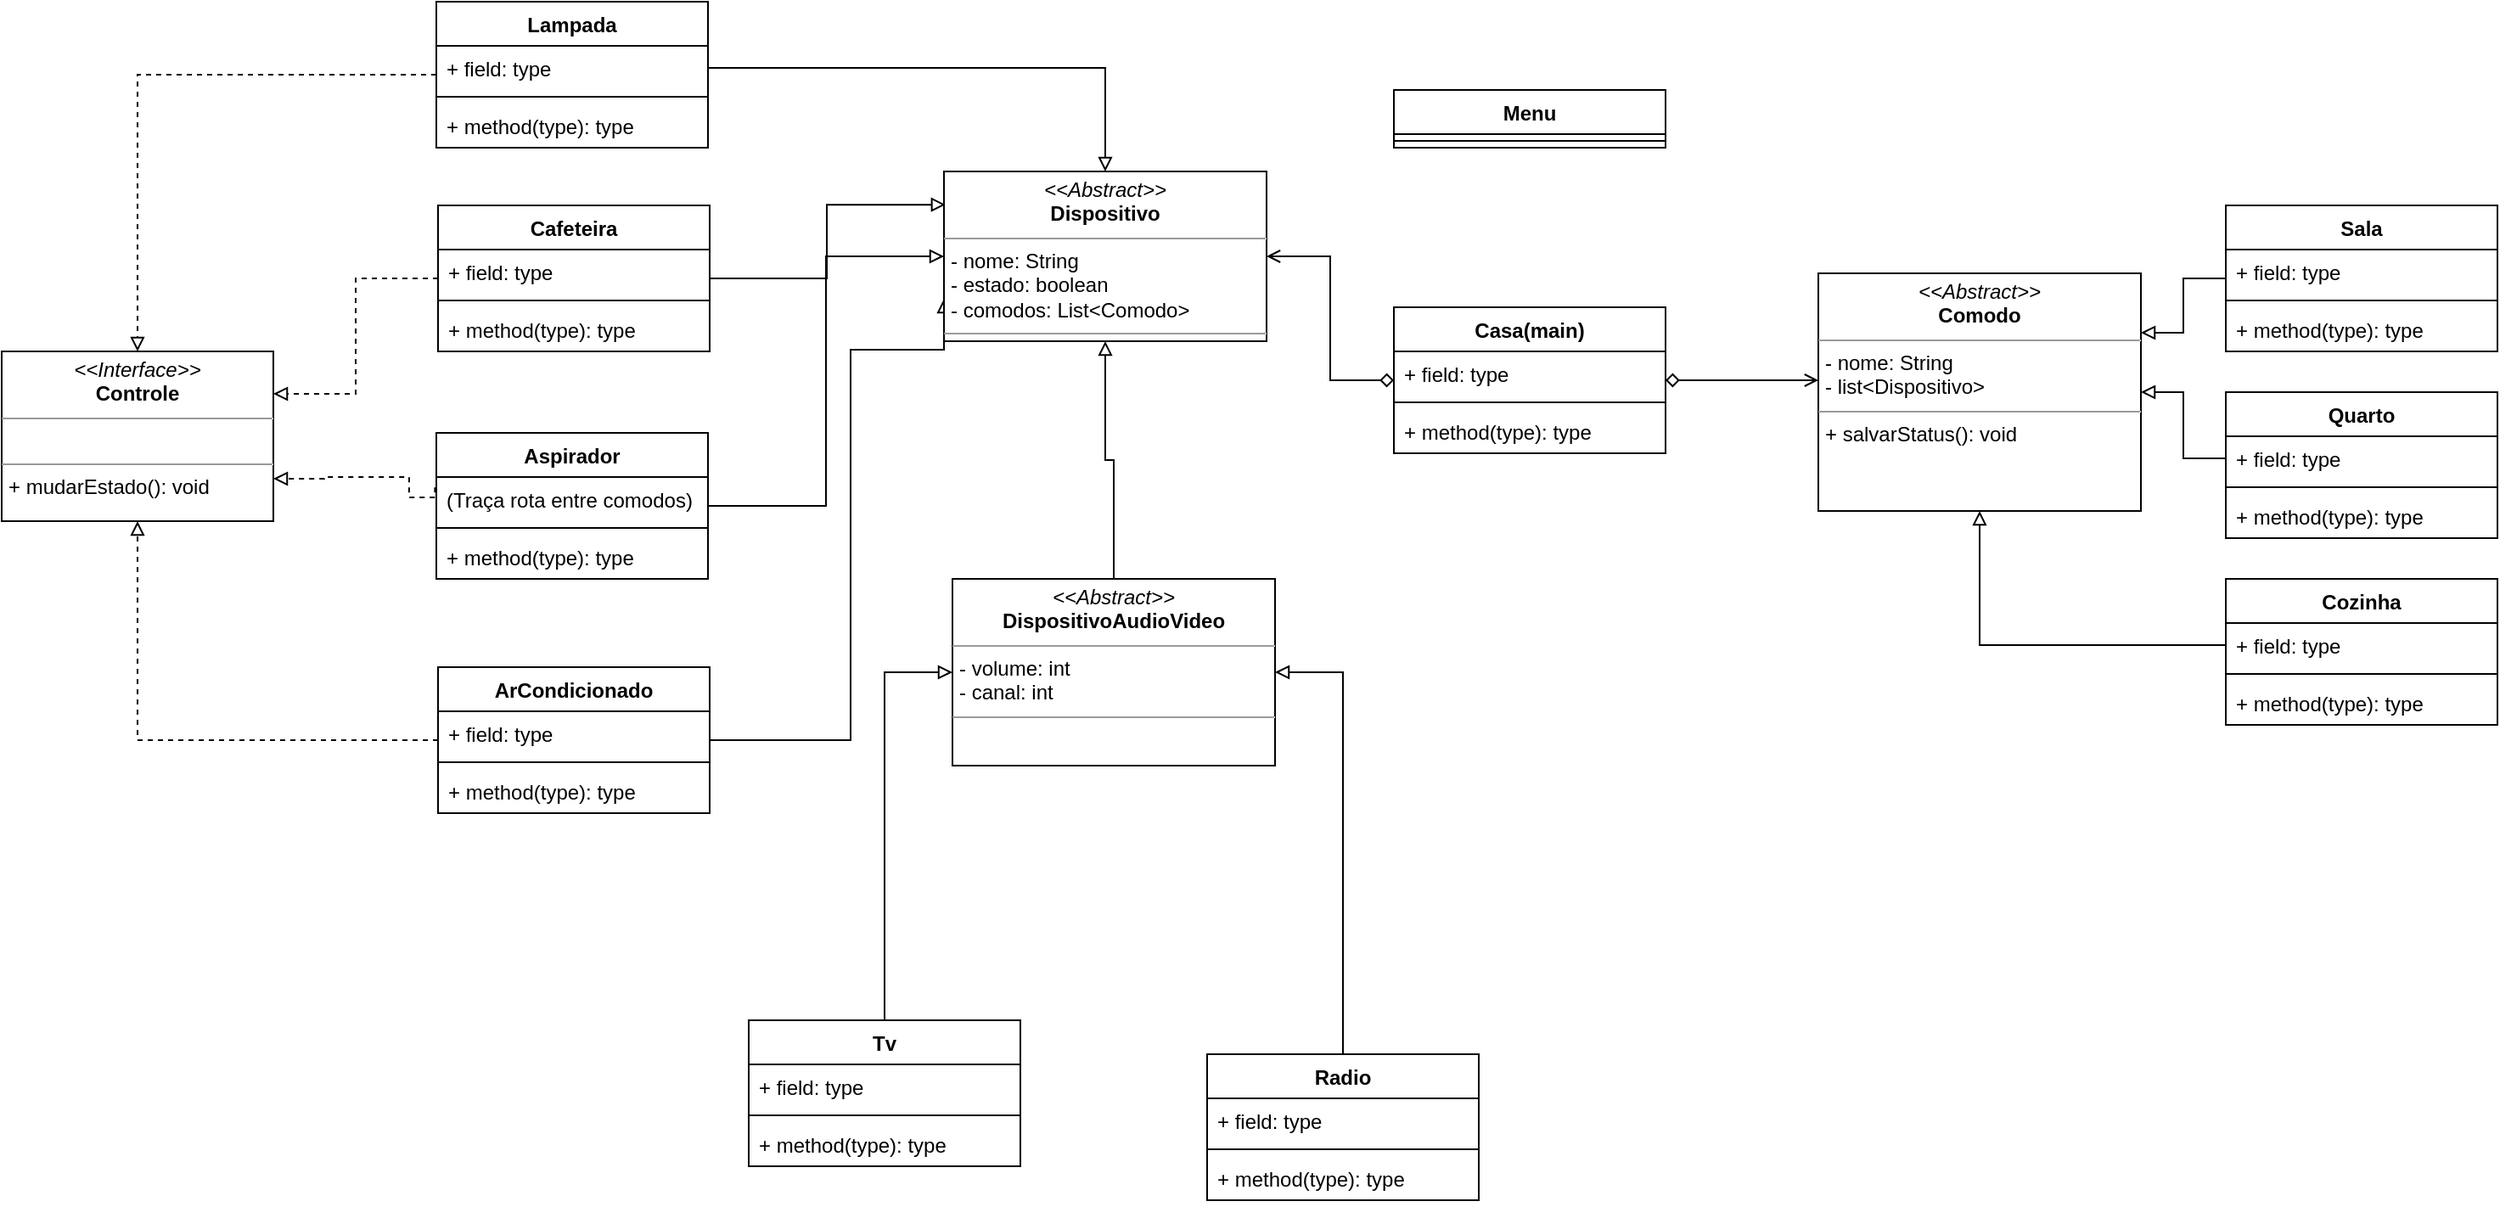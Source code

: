 <mxfile version="21.1.4" type="github">
  <diagram name="Página-1" id="9cW4-nEDKYchpZNb6eHA">
    <mxGraphModel dx="1588" dy="754" grid="1" gridSize="10" guides="1" tooltips="1" connect="1" arrows="1" fold="1" page="1" pageScale="1" pageWidth="827" pageHeight="1169" math="0" shadow="0">
      <root>
        <mxCell id="0" />
        <mxCell id="1" parent="0" />
        <mxCell id="m5QQNSZ4u08WpUOfqCWW-18" value="Menu" style="swimlane;fontStyle=1;align=center;verticalAlign=top;childLayout=stackLayout;horizontal=1;startSize=26;horizontalStack=0;resizeParent=1;resizeParentMax=0;resizeLast=0;collapsible=1;marginBottom=0;whiteSpace=wrap;html=1;" parent="1" vertex="1">
          <mxGeometry x="150" y="122" width="160" height="34" as="geometry" />
        </mxCell>
        <mxCell id="m5QQNSZ4u08WpUOfqCWW-20" value="" style="line;strokeWidth=1;fillColor=none;align=left;verticalAlign=middle;spacingTop=-1;spacingLeft=3;spacingRight=3;rotatable=0;labelPosition=right;points=[];portConstraint=eastwest;strokeColor=inherit;" parent="m5QQNSZ4u08WpUOfqCWW-18" vertex="1">
          <mxGeometry y="26" width="160" height="8" as="geometry" />
        </mxCell>
        <mxCell id="t9GdW167zXyRgESBG7st-13" value="" style="edgeStyle=orthogonalEdgeStyle;rounded=0;orthogonalLoop=1;jettySize=auto;html=1;endArrow=block;endFill=0;dashed=1;" parent="1" source="m5QQNSZ4u08WpUOfqCWW-31" target="t9GdW167zXyRgESBG7st-11" edge="1">
          <mxGeometry relative="1" as="geometry" />
        </mxCell>
        <mxCell id="t9GdW167zXyRgESBG7st-1" value="" style="edgeStyle=orthogonalEdgeStyle;rounded=0;orthogonalLoop=1;jettySize=auto;html=1;endArrow=block;endFill=0;entryX=0;entryY=0.5;entryDx=0;entryDy=0;" parent="1" source="m5QQNSZ4u08WpUOfqCWW-27" target="t9GdW167zXyRgESBG7st-25" edge="1">
          <mxGeometry relative="1" as="geometry">
            <mxPoint x="-100" y="468" as="targetPoint" />
          </mxGeometry>
        </mxCell>
        <mxCell id="m5QQNSZ4u08WpUOfqCWW-27" value="Tv" style="swimlane;fontStyle=1;align=center;verticalAlign=top;childLayout=stackLayout;horizontal=1;startSize=26;horizontalStack=0;resizeParent=1;resizeParentMax=0;resizeLast=0;collapsible=1;marginBottom=0;whiteSpace=wrap;html=1;" parent="1" vertex="1">
          <mxGeometry x="-230" y="670" width="160" height="86" as="geometry" />
        </mxCell>
        <mxCell id="m5QQNSZ4u08WpUOfqCWW-28" value="+ field: type" style="text;strokeColor=none;fillColor=none;align=left;verticalAlign=top;spacingLeft=4;spacingRight=4;overflow=hidden;rotatable=0;points=[[0,0.5],[1,0.5]];portConstraint=eastwest;whiteSpace=wrap;html=1;" parent="m5QQNSZ4u08WpUOfqCWW-27" vertex="1">
          <mxGeometry y="26" width="160" height="26" as="geometry" />
        </mxCell>
        <mxCell id="m5QQNSZ4u08WpUOfqCWW-29" value="" style="line;strokeWidth=1;fillColor=none;align=left;verticalAlign=middle;spacingTop=-1;spacingLeft=3;spacingRight=3;rotatable=0;labelPosition=right;points=[];portConstraint=eastwest;strokeColor=inherit;" parent="m5QQNSZ4u08WpUOfqCWW-27" vertex="1">
          <mxGeometry y="52" width="160" height="8" as="geometry" />
        </mxCell>
        <mxCell id="m5QQNSZ4u08WpUOfqCWW-30" value="+ method(type): type" style="text;strokeColor=none;fillColor=none;align=left;verticalAlign=top;spacingLeft=4;spacingRight=4;overflow=hidden;rotatable=0;points=[[0,0.5],[1,0.5]];portConstraint=eastwest;whiteSpace=wrap;html=1;" parent="m5QQNSZ4u08WpUOfqCWW-27" vertex="1">
          <mxGeometry y="60" width="160" height="26" as="geometry" />
        </mxCell>
        <mxCell id="m5QQNSZ4u08WpUOfqCWW-31" value="Lampada" style="swimlane;fontStyle=1;align=center;verticalAlign=top;childLayout=stackLayout;horizontal=1;startSize=26;horizontalStack=0;resizeParent=1;resizeParentMax=0;resizeLast=0;collapsible=1;marginBottom=0;whiteSpace=wrap;html=1;" parent="1" vertex="1">
          <mxGeometry x="-414" y="70" width="160" height="86" as="geometry" />
        </mxCell>
        <mxCell id="m5QQNSZ4u08WpUOfqCWW-32" value="+ field: type" style="text;strokeColor=none;fillColor=none;align=left;verticalAlign=top;spacingLeft=4;spacingRight=4;overflow=hidden;rotatable=0;points=[[0,0.5],[1,0.5]];portConstraint=eastwest;whiteSpace=wrap;html=1;" parent="m5QQNSZ4u08WpUOfqCWW-31" vertex="1">
          <mxGeometry y="26" width="160" height="26" as="geometry" />
        </mxCell>
        <mxCell id="m5QQNSZ4u08WpUOfqCWW-33" value="" style="line;strokeWidth=1;fillColor=none;align=left;verticalAlign=middle;spacingTop=-1;spacingLeft=3;spacingRight=3;rotatable=0;labelPosition=right;points=[];portConstraint=eastwest;strokeColor=inherit;" parent="m5QQNSZ4u08WpUOfqCWW-31" vertex="1">
          <mxGeometry y="52" width="160" height="8" as="geometry" />
        </mxCell>
        <mxCell id="m5QQNSZ4u08WpUOfqCWW-34" value="+ method(type): type" style="text;strokeColor=none;fillColor=none;align=left;verticalAlign=top;spacingLeft=4;spacingRight=4;overflow=hidden;rotatable=0;points=[[0,0.5],[1,0.5]];portConstraint=eastwest;whiteSpace=wrap;html=1;" parent="m5QQNSZ4u08WpUOfqCWW-31" vertex="1">
          <mxGeometry y="60" width="160" height="26" as="geometry" />
        </mxCell>
        <mxCell id="t9GdW167zXyRgESBG7st-20" style="edgeStyle=orthogonalEdgeStyle;rounded=0;orthogonalLoop=1;jettySize=auto;html=1;entryX=0;entryY=0.75;entryDx=0;entryDy=0;endArrow=block;endFill=0;" parent="1" source="m5QQNSZ4u08WpUOfqCWW-35" target="t9GdW167zXyRgESBG7st-17" edge="1">
          <mxGeometry relative="1" as="geometry">
            <Array as="points">
              <mxPoint x="-170" y="505" />
              <mxPoint x="-170" y="275" />
            </Array>
          </mxGeometry>
        </mxCell>
        <mxCell id="m5QQNSZ4u08WpUOfqCWW-35" value="ArCondicionado" style="swimlane;fontStyle=1;align=center;verticalAlign=top;childLayout=stackLayout;horizontal=1;startSize=26;horizontalStack=0;resizeParent=1;resizeParentMax=0;resizeLast=0;collapsible=1;marginBottom=0;whiteSpace=wrap;html=1;" parent="1" vertex="1">
          <mxGeometry x="-413" y="462" width="160" height="86" as="geometry" />
        </mxCell>
        <mxCell id="m5QQNSZ4u08WpUOfqCWW-36" value="+ field: type" style="text;strokeColor=none;fillColor=none;align=left;verticalAlign=top;spacingLeft=4;spacingRight=4;overflow=hidden;rotatable=0;points=[[0,0.5],[1,0.5]];portConstraint=eastwest;whiteSpace=wrap;html=1;" parent="m5QQNSZ4u08WpUOfqCWW-35" vertex="1">
          <mxGeometry y="26" width="160" height="26" as="geometry" />
        </mxCell>
        <mxCell id="m5QQNSZ4u08WpUOfqCWW-37" value="" style="line;strokeWidth=1;fillColor=none;align=left;verticalAlign=middle;spacingTop=-1;spacingLeft=3;spacingRight=3;rotatable=0;labelPosition=right;points=[];portConstraint=eastwest;strokeColor=inherit;" parent="m5QQNSZ4u08WpUOfqCWW-35" vertex="1">
          <mxGeometry y="52" width="160" height="8" as="geometry" />
        </mxCell>
        <mxCell id="m5QQNSZ4u08WpUOfqCWW-38" value="+ method(type): type" style="text;strokeColor=none;fillColor=none;align=left;verticalAlign=top;spacingLeft=4;spacingRight=4;overflow=hidden;rotatable=0;points=[[0,0.5],[1,0.5]];portConstraint=eastwest;whiteSpace=wrap;html=1;" parent="m5QQNSZ4u08WpUOfqCWW-35" vertex="1">
          <mxGeometry y="60" width="160" height="26" as="geometry" />
        </mxCell>
        <mxCell id="m5QQNSZ4u08WpUOfqCWW-39" value="Quarto" style="swimlane;fontStyle=1;align=center;verticalAlign=top;childLayout=stackLayout;horizontal=1;startSize=26;horizontalStack=0;resizeParent=1;resizeParentMax=0;resizeLast=0;collapsible=1;marginBottom=0;whiteSpace=wrap;html=1;" parent="1" vertex="1">
          <mxGeometry x="640" y="300" width="160" height="86" as="geometry" />
        </mxCell>
        <mxCell id="m5QQNSZ4u08WpUOfqCWW-40" value="+ field: type" style="text;strokeColor=none;fillColor=none;align=left;verticalAlign=top;spacingLeft=4;spacingRight=4;overflow=hidden;rotatable=0;points=[[0,0.5],[1,0.5]];portConstraint=eastwest;whiteSpace=wrap;html=1;" parent="m5QQNSZ4u08WpUOfqCWW-39" vertex="1">
          <mxGeometry y="26" width="160" height="26" as="geometry" />
        </mxCell>
        <mxCell id="m5QQNSZ4u08WpUOfqCWW-41" value="" style="line;strokeWidth=1;fillColor=none;align=left;verticalAlign=middle;spacingTop=-1;spacingLeft=3;spacingRight=3;rotatable=0;labelPosition=right;points=[];portConstraint=eastwest;strokeColor=inherit;" parent="m5QQNSZ4u08WpUOfqCWW-39" vertex="1">
          <mxGeometry y="52" width="160" height="8" as="geometry" />
        </mxCell>
        <mxCell id="m5QQNSZ4u08WpUOfqCWW-42" value="+ method(type): type" style="text;strokeColor=none;fillColor=none;align=left;verticalAlign=top;spacingLeft=4;spacingRight=4;overflow=hidden;rotatable=0;points=[[0,0.5],[1,0.5]];portConstraint=eastwest;whiteSpace=wrap;html=1;" parent="m5QQNSZ4u08WpUOfqCWW-39" vertex="1">
          <mxGeometry y="60" width="160" height="26" as="geometry" />
        </mxCell>
        <mxCell id="t9GdW167zXyRgESBG7st-7" value="" style="edgeStyle=orthogonalEdgeStyle;rounded=0;orthogonalLoop=1;jettySize=auto;html=1;endArrow=block;endFill=0;entryX=1;entryY=0.25;entryDx=0;entryDy=0;" parent="1" source="m5QQNSZ4u08WpUOfqCWW-43" target="t9GdW167zXyRgESBG7st-4" edge="1">
          <mxGeometry relative="1" as="geometry" />
        </mxCell>
        <mxCell id="m5QQNSZ4u08WpUOfqCWW-43" value="Sala" style="swimlane;fontStyle=1;align=center;verticalAlign=top;childLayout=stackLayout;horizontal=1;startSize=26;horizontalStack=0;resizeParent=1;resizeParentMax=0;resizeLast=0;collapsible=1;marginBottom=0;whiteSpace=wrap;html=1;" parent="1" vertex="1">
          <mxGeometry x="640" y="190" width="160" height="86" as="geometry" />
        </mxCell>
        <mxCell id="m5QQNSZ4u08WpUOfqCWW-44" value="+ field: type" style="text;strokeColor=none;fillColor=none;align=left;verticalAlign=top;spacingLeft=4;spacingRight=4;overflow=hidden;rotatable=0;points=[[0,0.5],[1,0.5]];portConstraint=eastwest;whiteSpace=wrap;html=1;" parent="m5QQNSZ4u08WpUOfqCWW-43" vertex="1">
          <mxGeometry y="26" width="160" height="26" as="geometry" />
        </mxCell>
        <mxCell id="m5QQNSZ4u08WpUOfqCWW-45" value="" style="line;strokeWidth=1;fillColor=none;align=left;verticalAlign=middle;spacingTop=-1;spacingLeft=3;spacingRight=3;rotatable=0;labelPosition=right;points=[];portConstraint=eastwest;strokeColor=inherit;" parent="m5QQNSZ4u08WpUOfqCWW-43" vertex="1">
          <mxGeometry y="52" width="160" height="8" as="geometry" />
        </mxCell>
        <mxCell id="m5QQNSZ4u08WpUOfqCWW-46" value="+ method(type): type" style="text;strokeColor=none;fillColor=none;align=left;verticalAlign=top;spacingLeft=4;spacingRight=4;overflow=hidden;rotatable=0;points=[[0,0.5],[1,0.5]];portConstraint=eastwest;whiteSpace=wrap;html=1;" parent="m5QQNSZ4u08WpUOfqCWW-43" vertex="1">
          <mxGeometry y="60" width="160" height="26" as="geometry" />
        </mxCell>
        <mxCell id="t9GdW167zXyRgESBG7st-14" value="" style="edgeStyle=orthogonalEdgeStyle;rounded=0;orthogonalLoop=1;jettySize=auto;html=1;endArrow=block;endFill=0;dashed=1;entryX=1;entryY=0.25;entryDx=0;entryDy=0;" parent="1" source="m5QQNSZ4u08WpUOfqCWW-47" target="t9GdW167zXyRgESBG7st-11" edge="1">
          <mxGeometry relative="1" as="geometry" />
        </mxCell>
        <mxCell id="t9GdW167zXyRgESBG7st-18" style="edgeStyle=orthogonalEdgeStyle;rounded=0;orthogonalLoop=1;jettySize=auto;html=1;endArrow=block;endFill=0;entryX=0.005;entryY=0.196;entryDx=0;entryDy=0;entryPerimeter=0;" parent="1" source="m5QQNSZ4u08WpUOfqCWW-47" target="t9GdW167zXyRgESBG7st-17" edge="1">
          <mxGeometry relative="1" as="geometry" />
        </mxCell>
        <mxCell id="m5QQNSZ4u08WpUOfqCWW-47" value="Cafeteira" style="swimlane;fontStyle=1;align=center;verticalAlign=top;childLayout=stackLayout;horizontal=1;startSize=26;horizontalStack=0;resizeParent=1;resizeParentMax=0;resizeLast=0;collapsible=1;marginBottom=0;whiteSpace=wrap;html=1;" parent="1" vertex="1">
          <mxGeometry x="-413" y="190" width="160" height="86" as="geometry" />
        </mxCell>
        <mxCell id="m5QQNSZ4u08WpUOfqCWW-48" value="+ field: type" style="text;strokeColor=none;fillColor=none;align=left;verticalAlign=top;spacingLeft=4;spacingRight=4;overflow=hidden;rotatable=0;points=[[0,0.5],[1,0.5]];portConstraint=eastwest;whiteSpace=wrap;html=1;" parent="m5QQNSZ4u08WpUOfqCWW-47" vertex="1">
          <mxGeometry y="26" width="160" height="26" as="geometry" />
        </mxCell>
        <mxCell id="m5QQNSZ4u08WpUOfqCWW-49" value="" style="line;strokeWidth=1;fillColor=none;align=left;verticalAlign=middle;spacingTop=-1;spacingLeft=3;spacingRight=3;rotatable=0;labelPosition=right;points=[];portConstraint=eastwest;strokeColor=inherit;" parent="m5QQNSZ4u08WpUOfqCWW-47" vertex="1">
          <mxGeometry y="52" width="160" height="8" as="geometry" />
        </mxCell>
        <mxCell id="m5QQNSZ4u08WpUOfqCWW-50" value="+ method(type): type" style="text;strokeColor=none;fillColor=none;align=left;verticalAlign=top;spacingLeft=4;spacingRight=4;overflow=hidden;rotatable=0;points=[[0,0.5],[1,0.5]];portConstraint=eastwest;whiteSpace=wrap;html=1;" parent="m5QQNSZ4u08WpUOfqCWW-47" vertex="1">
          <mxGeometry y="60" width="160" height="26" as="geometry" />
        </mxCell>
        <mxCell id="t9GdW167zXyRgESBG7st-2" value="" style="edgeStyle=orthogonalEdgeStyle;rounded=0;orthogonalLoop=1;jettySize=auto;html=1;endArrow=block;endFill=0;entryX=1;entryY=0.5;entryDx=0;entryDy=0;" parent="1" source="m5QQNSZ4u08WpUOfqCWW-51" target="t9GdW167zXyRgESBG7st-25" edge="1">
          <mxGeometry relative="1" as="geometry">
            <mxPoint x="60" y="468" as="targetPoint" />
            <Array as="points">
              <mxPoint x="120" y="465" />
            </Array>
          </mxGeometry>
        </mxCell>
        <mxCell id="m5QQNSZ4u08WpUOfqCWW-51" value="Radio" style="swimlane;fontStyle=1;align=center;verticalAlign=top;childLayout=stackLayout;horizontal=1;startSize=26;horizontalStack=0;resizeParent=1;resizeParentMax=0;resizeLast=0;collapsible=1;marginBottom=0;whiteSpace=wrap;html=1;" parent="1" vertex="1">
          <mxGeometry x="40" y="690" width="160" height="86" as="geometry" />
        </mxCell>
        <mxCell id="m5QQNSZ4u08WpUOfqCWW-52" value="+ field: type" style="text;strokeColor=none;fillColor=none;align=left;verticalAlign=top;spacingLeft=4;spacingRight=4;overflow=hidden;rotatable=0;points=[[0,0.5],[1,0.5]];portConstraint=eastwest;whiteSpace=wrap;html=1;" parent="m5QQNSZ4u08WpUOfqCWW-51" vertex="1">
          <mxGeometry y="26" width="160" height="26" as="geometry" />
        </mxCell>
        <mxCell id="m5QQNSZ4u08WpUOfqCWW-53" value="" style="line;strokeWidth=1;fillColor=none;align=left;verticalAlign=middle;spacingTop=-1;spacingLeft=3;spacingRight=3;rotatable=0;labelPosition=right;points=[];portConstraint=eastwest;strokeColor=inherit;" parent="m5QQNSZ4u08WpUOfqCWW-51" vertex="1">
          <mxGeometry y="52" width="160" height="8" as="geometry" />
        </mxCell>
        <mxCell id="m5QQNSZ4u08WpUOfqCWW-54" value="+ method(type): type" style="text;strokeColor=none;fillColor=none;align=left;verticalAlign=top;spacingLeft=4;spacingRight=4;overflow=hidden;rotatable=0;points=[[0,0.5],[1,0.5]];portConstraint=eastwest;whiteSpace=wrap;html=1;" parent="m5QQNSZ4u08WpUOfqCWW-51" vertex="1">
          <mxGeometry y="60" width="160" height="26" as="geometry" />
        </mxCell>
        <mxCell id="m5QQNSZ4u08WpUOfqCWW-55" value="Cozinha" style="swimlane;fontStyle=1;align=center;verticalAlign=top;childLayout=stackLayout;horizontal=1;startSize=26;horizontalStack=0;resizeParent=1;resizeParentMax=0;resizeLast=0;collapsible=1;marginBottom=0;whiteSpace=wrap;html=1;" parent="1" vertex="1">
          <mxGeometry x="640" y="410" width="160" height="86" as="geometry" />
        </mxCell>
        <mxCell id="m5QQNSZ4u08WpUOfqCWW-56" value="+ field: type" style="text;strokeColor=none;fillColor=none;align=left;verticalAlign=top;spacingLeft=4;spacingRight=4;overflow=hidden;rotatable=0;points=[[0,0.5],[1,0.5]];portConstraint=eastwest;whiteSpace=wrap;html=1;" parent="m5QQNSZ4u08WpUOfqCWW-55" vertex="1">
          <mxGeometry y="26" width="160" height="26" as="geometry" />
        </mxCell>
        <mxCell id="m5QQNSZ4u08WpUOfqCWW-57" value="" style="line;strokeWidth=1;fillColor=none;align=left;verticalAlign=middle;spacingTop=-1;spacingLeft=3;spacingRight=3;rotatable=0;labelPosition=right;points=[];portConstraint=eastwest;strokeColor=inherit;" parent="m5QQNSZ4u08WpUOfqCWW-55" vertex="1">
          <mxGeometry y="52" width="160" height="8" as="geometry" />
        </mxCell>
        <mxCell id="m5QQNSZ4u08WpUOfqCWW-58" value="+ method(type): type" style="text;strokeColor=none;fillColor=none;align=left;verticalAlign=top;spacingLeft=4;spacingRight=4;overflow=hidden;rotatable=0;points=[[0,0.5],[1,0.5]];portConstraint=eastwest;whiteSpace=wrap;html=1;" parent="m5QQNSZ4u08WpUOfqCWW-55" vertex="1">
          <mxGeometry y="60" width="160" height="26" as="geometry" />
        </mxCell>
        <mxCell id="t9GdW167zXyRgESBG7st-3" style="edgeStyle=orthogonalEdgeStyle;rounded=0;orthogonalLoop=1;jettySize=auto;html=1;endArrow=block;endFill=0;exitX=0.5;exitY=0;exitDx=0;exitDy=0;" parent="1" source="t9GdW167zXyRgESBG7st-25" target="t9GdW167zXyRgESBG7st-17" edge="1">
          <mxGeometry relative="1" as="geometry">
            <mxPoint x="-20" y="420" as="sourcePoint" />
            <mxPoint x="-20" y="330" as="targetPoint" />
          </mxGeometry>
        </mxCell>
        <mxCell id="t9GdW167zXyRgESBG7st-28" style="edgeStyle=orthogonalEdgeStyle;rounded=0;orthogonalLoop=1;jettySize=auto;html=1;endArrow=open;endFill=0;startArrow=diamond;startFill=0;" parent="1" source="m5QQNSZ4u08WpUOfqCWW-64" target="t9GdW167zXyRgESBG7st-17" edge="1">
          <mxGeometry relative="1" as="geometry" />
        </mxCell>
        <mxCell id="m5QQNSZ4u08WpUOfqCWW-64" value="Casa(main)" style="swimlane;fontStyle=1;align=center;verticalAlign=top;childLayout=stackLayout;horizontal=1;startSize=26;horizontalStack=0;resizeParent=1;resizeParentMax=0;resizeLast=0;collapsible=1;marginBottom=0;whiteSpace=wrap;html=1;" parent="1" vertex="1">
          <mxGeometry x="150" y="250" width="160" height="86" as="geometry" />
        </mxCell>
        <mxCell id="m5QQNSZ4u08WpUOfqCWW-65" value="+ field: type" style="text;strokeColor=none;fillColor=none;align=left;verticalAlign=top;spacingLeft=4;spacingRight=4;overflow=hidden;rotatable=0;points=[[0,0.5],[1,0.5]];portConstraint=eastwest;whiteSpace=wrap;html=1;" parent="m5QQNSZ4u08WpUOfqCWW-64" vertex="1">
          <mxGeometry y="26" width="160" height="26" as="geometry" />
        </mxCell>
        <mxCell id="m5QQNSZ4u08WpUOfqCWW-66" value="" style="line;strokeWidth=1;fillColor=none;align=left;verticalAlign=middle;spacingTop=-1;spacingLeft=3;spacingRight=3;rotatable=0;labelPosition=right;points=[];portConstraint=eastwest;strokeColor=inherit;" parent="m5QQNSZ4u08WpUOfqCWW-64" vertex="1">
          <mxGeometry y="52" width="160" height="8" as="geometry" />
        </mxCell>
        <mxCell id="m5QQNSZ4u08WpUOfqCWW-67" value="+ method(type): type" style="text;strokeColor=none;fillColor=none;align=left;verticalAlign=top;spacingLeft=4;spacingRight=4;overflow=hidden;rotatable=0;points=[[0,0.5],[1,0.5]];portConstraint=eastwest;whiteSpace=wrap;html=1;" parent="m5QQNSZ4u08WpUOfqCWW-64" vertex="1">
          <mxGeometry y="60" width="160" height="26" as="geometry" />
        </mxCell>
        <mxCell id="t9GdW167zXyRgESBG7st-19" style="edgeStyle=orthogonalEdgeStyle;rounded=0;orthogonalLoop=1;jettySize=auto;html=1;entryX=0;entryY=0.5;entryDx=0;entryDy=0;endArrow=block;endFill=0;" parent="1" source="m5QQNSZ4u08WpUOfqCWW-68" target="t9GdW167zXyRgESBG7st-17" edge="1">
          <mxGeometry relative="1" as="geometry" />
        </mxCell>
        <mxCell id="m5QQNSZ4u08WpUOfqCWW-68" value="Aspirador" style="swimlane;fontStyle=1;align=center;verticalAlign=top;childLayout=stackLayout;horizontal=1;startSize=26;horizontalStack=0;resizeParent=1;resizeParentMax=0;resizeLast=0;collapsible=1;marginBottom=0;whiteSpace=wrap;html=1;" parent="1" vertex="1">
          <mxGeometry x="-414" y="324" width="160" height="86" as="geometry" />
        </mxCell>
        <mxCell id="m5QQNSZ4u08WpUOfqCWW-69" value="(Traça rota entre comodos)" style="text;strokeColor=none;fillColor=none;align=left;verticalAlign=top;spacingLeft=4;spacingRight=4;overflow=hidden;rotatable=0;points=[[0,0.5],[1,0.5]];portConstraint=eastwest;whiteSpace=wrap;html=1;" parent="m5QQNSZ4u08WpUOfqCWW-68" vertex="1">
          <mxGeometry y="26" width="160" height="26" as="geometry" />
        </mxCell>
        <mxCell id="m5QQNSZ4u08WpUOfqCWW-70" value="" style="line;strokeWidth=1;fillColor=none;align=left;verticalAlign=middle;spacingTop=-1;spacingLeft=3;spacingRight=3;rotatable=0;labelPosition=right;points=[];portConstraint=eastwest;strokeColor=inherit;" parent="m5QQNSZ4u08WpUOfqCWW-68" vertex="1">
          <mxGeometry y="52" width="160" height="8" as="geometry" />
        </mxCell>
        <mxCell id="m5QQNSZ4u08WpUOfqCWW-71" value="+ method(type): type" style="text;strokeColor=none;fillColor=none;align=left;verticalAlign=top;spacingLeft=4;spacingRight=4;overflow=hidden;rotatable=0;points=[[0,0.5],[1,0.5]];portConstraint=eastwest;whiteSpace=wrap;html=1;" parent="m5QQNSZ4u08WpUOfqCWW-68" vertex="1">
          <mxGeometry y="60" width="160" height="26" as="geometry" />
        </mxCell>
        <mxCell id="t9GdW167zXyRgESBG7st-27" style="edgeStyle=orthogonalEdgeStyle;rounded=0;orthogonalLoop=1;jettySize=auto;html=1;endArrow=diamond;endFill=0;startArrow=open;startFill=0;" parent="1" source="t9GdW167zXyRgESBG7st-4" target="m5QQNSZ4u08WpUOfqCWW-64" edge="1">
          <mxGeometry relative="1" as="geometry">
            <Array as="points">
              <mxPoint x="370" y="293" />
              <mxPoint x="370" y="293" />
            </Array>
          </mxGeometry>
        </mxCell>
        <mxCell id="t9GdW167zXyRgESBG7st-4" value="&lt;p style=&quot;margin:0px;margin-top:4px;text-align:center;&quot;&gt;&lt;i&gt;&amp;lt;&amp;lt;Abstract&amp;gt;&amp;gt;&lt;/i&gt;&lt;br&gt;&lt;b&gt;Comodo&lt;/b&gt;&lt;/p&gt;&lt;hr size=&quot;1&quot;&gt;&lt;p style=&quot;margin:0px;margin-left:4px;&quot;&gt;- nome: String&lt;/p&gt;&lt;p style=&quot;margin:0px;margin-left:4px;&quot;&gt;- list&amp;lt;Dispositivo&amp;gt;&lt;/p&gt;&lt;hr size=&quot;1&quot;&gt;&lt;p style=&quot;margin:0px;margin-left:4px;&quot;&gt;+ salvarStatus(): void&lt;br&gt;&lt;/p&gt;" style="verticalAlign=top;align=left;overflow=fill;fontSize=12;fontFamily=Helvetica;html=1;whiteSpace=wrap;" parent="1" vertex="1">
          <mxGeometry x="400" y="230" width="190" height="140" as="geometry" />
        </mxCell>
        <mxCell id="t9GdW167zXyRgESBG7st-8" style="edgeStyle=orthogonalEdgeStyle;rounded=0;orthogonalLoop=1;jettySize=auto;html=1;endArrow=block;endFill=0;" parent="1" source="m5QQNSZ4u08WpUOfqCWW-40" target="t9GdW167zXyRgESBG7st-4" edge="1">
          <mxGeometry relative="1" as="geometry" />
        </mxCell>
        <mxCell id="t9GdW167zXyRgESBG7st-9" style="edgeStyle=orthogonalEdgeStyle;rounded=0;orthogonalLoop=1;jettySize=auto;html=1;endArrow=block;endFill=0;" parent="1" source="m5QQNSZ4u08WpUOfqCWW-56" target="t9GdW167zXyRgESBG7st-4" edge="1">
          <mxGeometry relative="1" as="geometry" />
        </mxCell>
        <mxCell id="t9GdW167zXyRgESBG7st-11" value="&lt;p style=&quot;margin:0px;margin-top:4px;text-align:center;&quot;&gt;&lt;i&gt;&amp;lt;&amp;lt;Interface&amp;gt;&amp;gt;&lt;/i&gt;&lt;br&gt;&lt;b&gt;Controle&lt;/b&gt;&lt;/p&gt;&lt;hr size=&quot;1&quot;&gt;&lt;p style=&quot;margin:0px;margin-left:4px;&quot;&gt;&lt;br&gt;&lt;/p&gt;&lt;hr size=&quot;1&quot;&gt;&lt;p style=&quot;margin:0px;margin-left:4px;&quot;&gt;+ mudarEstado(): void&lt;br&gt;&lt;/p&gt;" style="verticalAlign=top;align=left;overflow=fill;fontSize=12;fontFamily=Helvetica;html=1;whiteSpace=wrap;" parent="1" vertex="1">
          <mxGeometry x="-670" y="276" width="160" height="100" as="geometry" />
        </mxCell>
        <mxCell id="t9GdW167zXyRgESBG7st-15" value="" style="edgeStyle=orthogonalEdgeStyle;rounded=0;orthogonalLoop=1;jettySize=auto;html=1;endArrow=block;endFill=0;dashed=1;entryX=1;entryY=0.75;entryDx=0;entryDy=0;exitX=-0.005;exitY=0.234;exitDx=0;exitDy=0;exitPerimeter=0;" parent="1" source="m5QQNSZ4u08WpUOfqCWW-69" target="t9GdW167zXyRgESBG7st-11" edge="1">
          <mxGeometry relative="1" as="geometry">
            <mxPoint x="-503" y="440" as="sourcePoint" />
            <mxPoint x="-600" y="481" as="targetPoint" />
            <Array as="points">
              <mxPoint x="-430" y="362" />
              <mxPoint x="-430" y="350" />
              <mxPoint x="-480" y="350" />
              <mxPoint x="-480" y="351" />
            </Array>
          </mxGeometry>
        </mxCell>
        <mxCell id="t9GdW167zXyRgESBG7st-16" value="" style="edgeStyle=orthogonalEdgeStyle;rounded=0;orthogonalLoop=1;jettySize=auto;html=1;endArrow=block;endFill=0;dashed=1;" parent="1" source="m5QQNSZ4u08WpUOfqCWW-35" target="t9GdW167zXyRgESBG7st-11" edge="1">
          <mxGeometry relative="1" as="geometry">
            <mxPoint x="-453" y="484.5" as="sourcePoint" />
            <mxPoint x="-550" y="525.5" as="targetPoint" />
          </mxGeometry>
        </mxCell>
        <mxCell id="t9GdW167zXyRgESBG7st-17" value="&lt;p style=&quot;margin:0px;margin-top:4px;text-align:center;&quot;&gt;&lt;i&gt;&amp;lt;&amp;lt;Abstract&amp;gt;&amp;gt;&lt;/i&gt;&lt;br&gt;&lt;b&gt;Dispositivo&lt;/b&gt;&lt;/p&gt;&lt;hr size=&quot;1&quot;&gt;&lt;p style=&quot;margin:0px;margin-left:4px;&quot;&gt;- nome: String&lt;/p&gt;&lt;p style=&quot;margin:0px;margin-left:4px;&quot;&gt;- estado: boolean&lt;/p&gt;&lt;p style=&quot;margin:0px;margin-left:4px;&quot;&gt;- comodos: List&amp;lt;Comodo&amp;gt;&lt;/p&gt;&lt;hr size=&quot;1&quot;&gt;&lt;p style=&quot;margin:0px;margin-left:4px;&quot;&gt;&lt;br&gt;&lt;/p&gt;" style="verticalAlign=top;align=left;overflow=fill;fontSize=12;fontFamily=Helvetica;html=1;whiteSpace=wrap;" parent="1" vertex="1">
          <mxGeometry x="-115" y="170" width="190" height="100" as="geometry" />
        </mxCell>
        <mxCell id="t9GdW167zXyRgESBG7st-21" style="edgeStyle=orthogonalEdgeStyle;rounded=0;orthogonalLoop=1;jettySize=auto;html=1;entryX=0.5;entryY=0;entryDx=0;entryDy=0;endArrow=block;endFill=0;" parent="1" source="m5QQNSZ4u08WpUOfqCWW-32" target="t9GdW167zXyRgESBG7st-17" edge="1">
          <mxGeometry relative="1" as="geometry" />
        </mxCell>
        <mxCell id="t9GdW167zXyRgESBG7st-25" value="&lt;p style=&quot;margin:0px;margin-top:4px;text-align:center;&quot;&gt;&lt;i&gt;&amp;lt;&amp;lt;Abstract&amp;gt;&amp;gt;&lt;/i&gt;&lt;br&gt;&lt;b&gt;DispositivoAudioVideo&lt;/b&gt;&lt;/p&gt;&lt;hr size=&quot;1&quot;&gt;&lt;p style=&quot;margin:0px;margin-left:4px;&quot;&gt;- volume: int&lt;/p&gt;&lt;p style=&quot;margin:0px;margin-left:4px;&quot;&gt;- canal: int&lt;/p&gt;&lt;hr size=&quot;1&quot;&gt;&lt;p style=&quot;margin:0px;margin-left:4px;&quot;&gt;&lt;br&gt;&lt;/p&gt;" style="verticalAlign=top;align=left;overflow=fill;fontSize=12;fontFamily=Helvetica;html=1;whiteSpace=wrap;" parent="1" vertex="1">
          <mxGeometry x="-110" y="410" width="190" height="110" as="geometry" />
        </mxCell>
      </root>
    </mxGraphModel>
  </diagram>
</mxfile>
